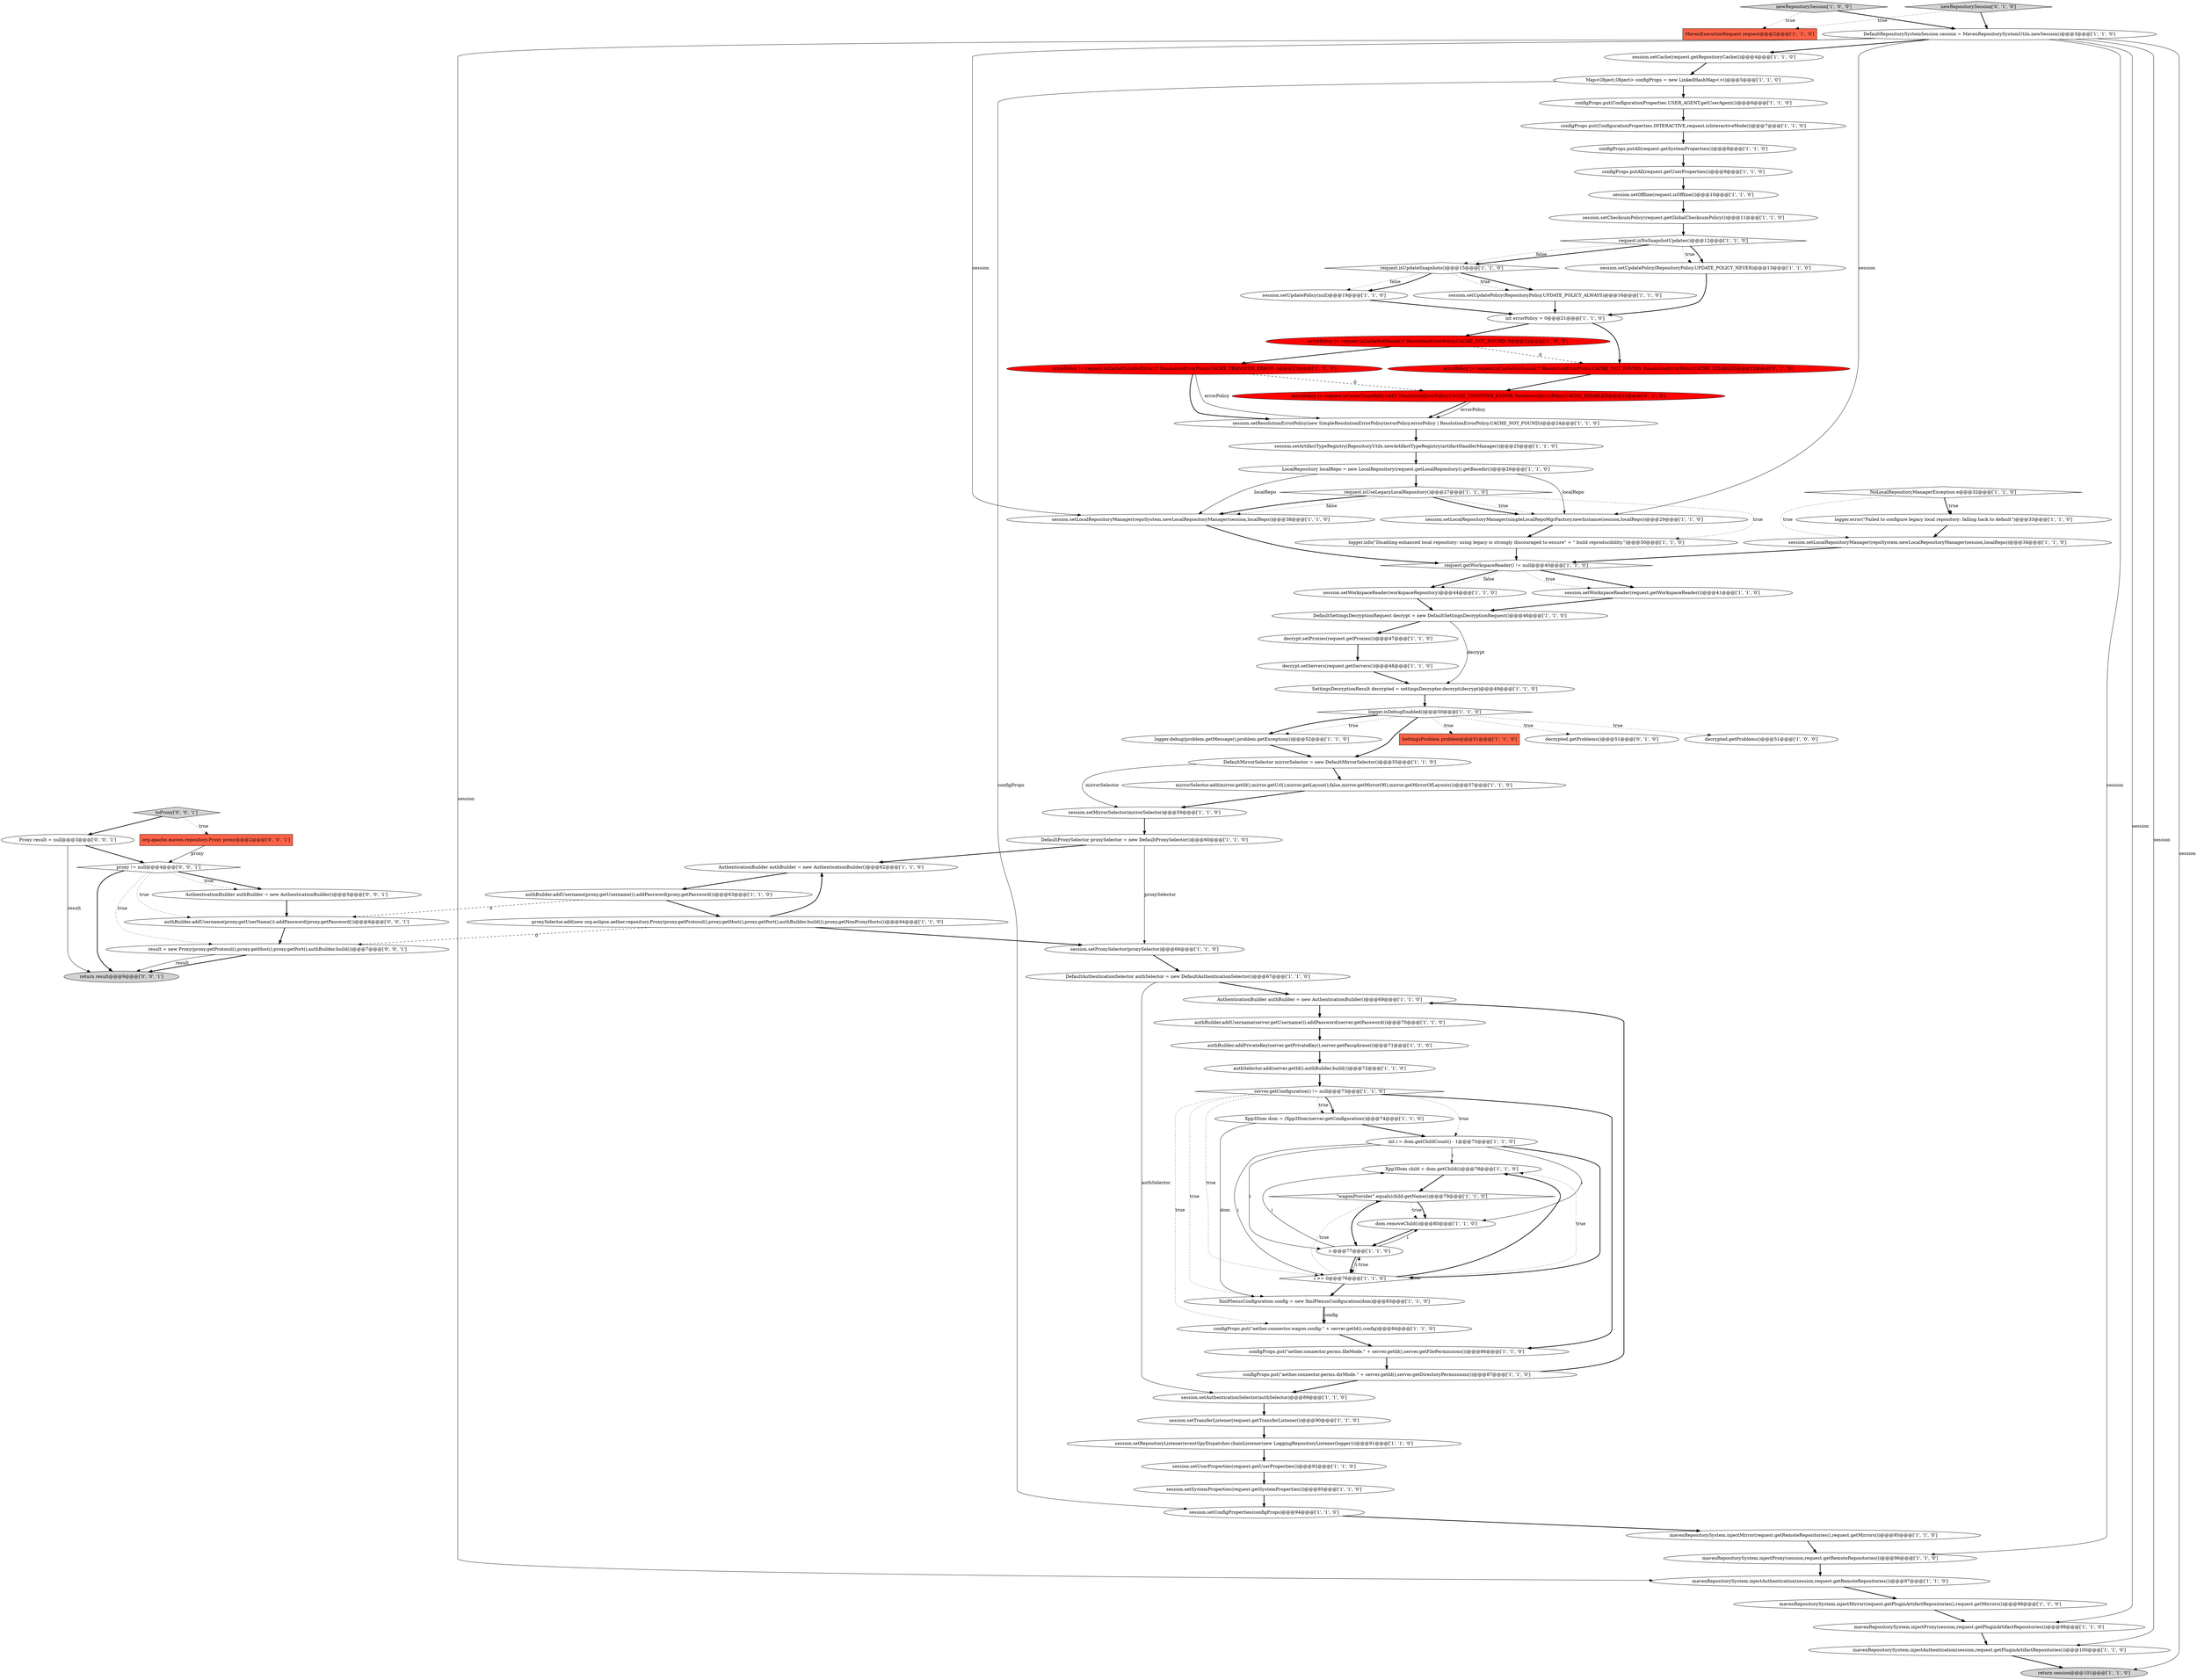 digraph {
53 [style = filled, label = "session.setUpdatePolicy(RepositoryPolicy.UPDATE_POLICY_NEVER)@@@13@@@['1', '1', '0']", fillcolor = white, shape = ellipse image = "AAA0AAABBB1BBB"];
4 [style = filled, label = "request.isUpdateSnapshots()@@@15@@@['1', '1', '0']", fillcolor = white, shape = diamond image = "AAA0AAABBB1BBB"];
46 [style = filled, label = "DefaultMirrorSelector mirrorSelector = new DefaultMirrorSelector()@@@55@@@['1', '1', '0']", fillcolor = white, shape = ellipse image = "AAA0AAABBB1BBB"];
81 [style = filled, label = "errorPolicy |= request.isCacheNotFound()? ResolutionErrorPolicy.CACHE_NOT_FOUND: ResolutionErrorPolicy.CACHE_DISABLED@@@22@@@['0', '1', '0']", fillcolor = red, shape = ellipse image = "AAA1AAABBB2BBB"];
19 [style = filled, label = "configProps.putAll(request.getUserProperties())@@@9@@@['1', '1', '0']", fillcolor = white, shape = ellipse image = "AAA0AAABBB1BBB"];
76 [style = filled, label = "mirrorSelector.add(mirror.getId(),mirror.getUrl(),mirror.getLayout(),false,mirror.getMirrorOf(),mirror.getMirrorOfLayouts())@@@57@@@['1', '1', '0']", fillcolor = white, shape = ellipse image = "AAA0AAABBB1BBB"];
28 [style = filled, label = "authSelector.add(server.getId(),authBuilder.build())@@@72@@@['1', '1', '0']", fillcolor = white, shape = ellipse image = "AAA0AAABBB1BBB"];
67 [style = filled, label = "server.getConfiguration() != null@@@73@@@['1', '1', '0']", fillcolor = white, shape = diamond image = "AAA0AAABBB1BBB"];
0 [style = filled, label = "authBuilder.addUsername(proxy.getUsername()).addPassword(proxy.getPassword())@@@63@@@['1', '1', '0']", fillcolor = white, shape = ellipse image = "AAA0AAABBB1BBB"];
74 [style = filled, label = "XmlPlexusConfiguration config = new XmlPlexusConfiguration(dom)@@@83@@@['1', '1', '0']", fillcolor = white, shape = ellipse image = "AAA0AAABBB1BBB"];
42 [style = filled, label = "mavenRepositorySystem.injectProxy(session,request.getRemoteRepositories())@@@96@@@['1', '1', '0']", fillcolor = white, shape = ellipse image = "AAA0AAABBB1BBB"];
73 [style = filled, label = "session.setWorkspaceReader(request.getWorkspaceReader())@@@41@@@['1', '1', '0']", fillcolor = white, shape = ellipse image = "AAA0AAABBB1BBB"];
35 [style = filled, label = "SettingsProblem problem@@@51@@@['1', '1', '0']", fillcolor = tomato, shape = box image = "AAA0AAABBB1BBB"];
33 [style = filled, label = "AuthenticationBuilder authBuilder = new AuthenticationBuilder()@@@69@@@['1', '1', '0']", fillcolor = white, shape = ellipse image = "AAA0AAABBB1BBB"];
26 [style = filled, label = "errorPolicy |= request.isCacheTransferError()? ResolutionErrorPolicy.CACHE_TRANSFER_ERROR: 0@@@23@@@['1', '0', '0']", fillcolor = red, shape = ellipse image = "AAA1AAABBB1BBB"];
61 [style = filled, label = "session.setCache(request.getRepositoryCache())@@@4@@@['1', '1', '0']", fillcolor = white, shape = ellipse image = "AAA0AAABBB1BBB"];
34 [style = filled, label = "session.setResolutionErrorPolicy(new SimpleResolutionErrorPolicy(errorPolicy,errorPolicy | ResolutionErrorPolicy.CACHE_NOT_FOUND))@@@24@@@['1', '1', '0']", fillcolor = white, shape = ellipse image = "AAA0AAABBB1BBB"];
37 [style = filled, label = "LocalRepository localRepo = new LocalRepository(request.getLocalRepository().getBasedir())@@@26@@@['1', '1', '0']", fillcolor = white, shape = ellipse image = "AAA0AAABBB1BBB"];
38 [style = filled, label = "int errorPolicy = 0@@@21@@@['1', '1', '0']", fillcolor = white, shape = ellipse image = "AAA0AAABBB1BBB"];
2 [style = filled, label = "session.setMirrorSelector(mirrorSelector)@@@59@@@['1', '1', '0']", fillcolor = white, shape = ellipse image = "AAA0AAABBB1BBB"];
21 [style = filled, label = "configProps.put(ConfigurationProperties.USER_AGENT,getUserAgent())@@@6@@@['1', '1', '0']", fillcolor = white, shape = ellipse image = "AAA0AAABBB1BBB"];
40 [style = filled, label = "mavenRepositorySystem.injectMirror(request.getPluginArtifactRepositories(),request.getMirrors())@@@98@@@['1', '1', '0']", fillcolor = white, shape = ellipse image = "AAA0AAABBB1BBB"];
12 [style = filled, label = "Xpp3Dom dom = (Xpp3Dom)server.getConfiguration()@@@74@@@['1', '1', '0']", fillcolor = white, shape = ellipse image = "AAA0AAABBB1BBB"];
14 [style = filled, label = "session.setConfigProperties(configProps)@@@94@@@['1', '1', '0']", fillcolor = white, shape = ellipse image = "AAA0AAABBB1BBB"];
32 [style = filled, label = "configProps.putAll(request.getSystemProperties())@@@8@@@['1', '1', '0']", fillcolor = white, shape = ellipse image = "AAA0AAABBB1BBB"];
89 [style = filled, label = "proxy != null@@@4@@@['0', '0', '1']", fillcolor = white, shape = diamond image = "AAA0AAABBB3BBB"];
86 [style = filled, label = "return result@@@9@@@['0', '0', '1']", fillcolor = lightgray, shape = ellipse image = "AAA0AAABBB3BBB"];
84 [style = filled, label = "authBuilder.addUsername(proxy.getUserName()).addPassword(proxy.getPassword())@@@6@@@['0', '0', '1']", fillcolor = white, shape = ellipse image = "AAA0AAABBB3BBB"];
39 [style = filled, label = "proxySelector.add(new org.eclipse.aether.repository.Proxy(proxy.getProtocol(),proxy.getHost(),proxy.getPort(),authBuilder.build()),proxy.getNonProxyHosts())@@@64@@@['1', '1', '0']", fillcolor = white, shape = ellipse image = "AAA0AAABBB1BBB"];
20 [style = filled, label = "mavenRepositorySystem.injectAuthentication(session,request.getPluginArtifactRepositories())@@@100@@@['1', '1', '0']", fillcolor = white, shape = ellipse image = "AAA0AAABBB1BBB"];
7 [style = filled, label = "session.setLocalRepositoryManager(simpleLocalRepoMgrFactory.newInstance(session,localRepo))@@@29@@@['1', '1', '0']", fillcolor = white, shape = ellipse image = "AAA0AAABBB1BBB"];
64 [style = filled, label = "logger.debug(problem.getMessage(),problem.getException())@@@52@@@['1', '1', '0']", fillcolor = white, shape = ellipse image = "AAA0AAABBB1BBB"];
77 [style = filled, label = "session.setRepositoryListener(eventSpyDispatcher.chainListener(new LoggingRepositoryListener(logger)))@@@91@@@['1', '1', '0']", fillcolor = white, shape = ellipse image = "AAA0AAABBB1BBB"];
11 [style = filled, label = "decrypt.setProxies(request.getProxies())@@@47@@@['1', '1', '0']", fillcolor = white, shape = ellipse image = "AAA0AAABBB1BBB"];
78 [style = filled, label = "decrypted.getProblems()@@@51@@@['0', '1', '0']", fillcolor = white, shape = ellipse image = "AAA0AAABBB2BBB"];
22 [style = filled, label = "decrypt.setServers(request.getServers())@@@48@@@['1', '1', '0']", fillcolor = white, shape = ellipse image = "AAA0AAABBB1BBB"];
68 [style = filled, label = "logger.error(\"Failed to configure legacy local repository: falling back to default\")@@@33@@@['1', '1', '0']", fillcolor = white, shape = ellipse image = "AAA0AAABBB1BBB"];
29 [style = filled, label = "session.setLocalRepositoryManager(repoSystem.newLocalRepositoryManager(session,localRepo))@@@38@@@['1', '1', '0']", fillcolor = white, shape = ellipse image = "AAA0AAABBB1BBB"];
88 [style = filled, label = "Proxy result = null@@@3@@@['0', '0', '1']", fillcolor = white, shape = ellipse image = "AAA0AAABBB3BBB"];
62 [style = filled, label = "mavenRepositorySystem.injectProxy(session,request.getPluginArtifactRepositories())@@@99@@@['1', '1', '0']", fillcolor = white, shape = ellipse image = "AAA0AAABBB1BBB"];
71 [style = filled, label = "session.setTransferListener(request.getTransferListener())@@@90@@@['1', '1', '0']", fillcolor = white, shape = ellipse image = "AAA0AAABBB1BBB"];
55 [style = filled, label = "return session@@@101@@@['1', '1', '0']", fillcolor = lightgray, shape = ellipse image = "AAA0AAABBB1BBB"];
30 [style = filled, label = "session.setOffline(request.isOffline())@@@10@@@['1', '1', '0']", fillcolor = white, shape = ellipse image = "AAA0AAABBB1BBB"];
5 [style = filled, label = "request.isNoSnapshotUpdates()@@@12@@@['1', '1', '0']", fillcolor = white, shape = diamond image = "AAA0AAABBB1BBB"];
49 [style = filled, label = "NoLocalRepositoryManagerException e@@@32@@@['1', '1', '0']", fillcolor = white, shape = diamond image = "AAA0AAABBB1BBB"];
18 [style = filled, label = "Map<Object,Object> configProps = new LinkedHashMap<>()@@@5@@@['1', '1', '0']", fillcolor = white, shape = ellipse image = "AAA0AAABBB1BBB"];
54 [style = filled, label = "Xpp3Dom child = dom.getChild(i)@@@78@@@['1', '1', '0']", fillcolor = white, shape = ellipse image = "AAA0AAABBB1BBB"];
63 [style = filled, label = "authBuilder.addPrivateKey(server.getPrivateKey(),server.getPassphrase())@@@71@@@['1', '1', '0']", fillcolor = white, shape = ellipse image = "AAA0AAABBB1BBB"];
13 [style = filled, label = "i >= 0@@@76@@@['1', '1', '0']", fillcolor = white, shape = diamond image = "AAA0AAABBB1BBB"];
25 [style = filled, label = "request.isUseLegacyLocalRepository()@@@27@@@['1', '1', '0']", fillcolor = white, shape = diamond image = "AAA0AAABBB1BBB"];
27 [style = filled, label = "errorPolicy |= request.isCacheNotFound()? ResolutionErrorPolicy.CACHE_NOT_FOUND: 0@@@22@@@['1', '0', '0']", fillcolor = red, shape = ellipse image = "AAA1AAABBB1BBB"];
8 [style = filled, label = "int i = dom.getChildCount() - 1@@@75@@@['1', '1', '0']", fillcolor = white, shape = ellipse image = "AAA0AAABBB1BBB"];
43 [style = filled, label = "session.setAuthenticationSelector(authSelector)@@@89@@@['1', '1', '0']", fillcolor = white, shape = ellipse image = "AAA0AAABBB1BBB"];
75 [style = filled, label = "session.setWorkspaceReader(workspaceRepository)@@@44@@@['1', '1', '0']", fillcolor = white, shape = ellipse image = "AAA0AAABBB1BBB"];
72 [style = filled, label = "MavenExecutionRequest request@@@2@@@['1', '1', '0']", fillcolor = tomato, shape = box image = "AAA0AAABBB1BBB"];
70 [style = filled, label = "configProps.put(\"aether.connector.perms.dirMode.\" + server.getId(),server.getDirectoryPermissions())@@@87@@@['1', '1', '0']", fillcolor = white, shape = ellipse image = "AAA0AAABBB1BBB"];
57 [style = filled, label = "DefaultProxySelector proxySelector = new DefaultProxySelector()@@@60@@@['1', '1', '0']", fillcolor = white, shape = ellipse image = "AAA0AAABBB1BBB"];
60 [style = filled, label = "newRepositorySession['1', '0', '0']", fillcolor = lightgray, shape = diamond image = "AAA0AAABBB1BBB"];
15 [style = filled, label = "SettingsDecryptionResult decrypted = settingsDecrypter.decrypt(decrypt)@@@49@@@['1', '1', '0']", fillcolor = white, shape = ellipse image = "AAA0AAABBB1BBB"];
80 [style = filled, label = "newRepositorySession['0', '1', '0']", fillcolor = lightgray, shape = diamond image = "AAA0AAABBB2BBB"];
16 [style = filled, label = "session.setLocalRepositoryManager(repoSystem.newLocalRepositoryManager(session,localRepo))@@@34@@@['1', '1', '0']", fillcolor = white, shape = ellipse image = "AAA0AAABBB1BBB"];
56 [style = filled, label = "logger.info(\"Disabling enhanced local repository: using legacy is strongly discouraged to ensure\" + \" build reproducibility.\")@@@30@@@['1', '1', '0']", fillcolor = white, shape = ellipse image = "AAA0AAABBB1BBB"];
59 [style = filled, label = "configProps.put(ConfigurationProperties.INTERACTIVE,request.isInteractiveMode())@@@7@@@['1', '1', '0']", fillcolor = white, shape = ellipse image = "AAA0AAABBB1BBB"];
9 [style = filled, label = "DefaultSettingsDecryptionRequest decrypt = new DefaultSettingsDecryptionRequest()@@@46@@@['1', '1', '0']", fillcolor = white, shape = ellipse image = "AAA0AAABBB1BBB"];
44 [style = filled, label = "session.setChecksumPolicy(request.getGlobalChecksumPolicy())@@@11@@@['1', '1', '0']", fillcolor = white, shape = ellipse image = "AAA0AAABBB1BBB"];
69 [style = filled, label = "configProps.put(\"aether.connector.perms.fileMode.\" + server.getId(),server.getFilePermissions())@@@86@@@['1', '1', '0']", fillcolor = white, shape = ellipse image = "AAA0AAABBB1BBB"];
10 [style = filled, label = "session.setUserProperties(request.getUserProperties())@@@92@@@['1', '1', '0']", fillcolor = white, shape = ellipse image = "AAA0AAABBB1BBB"];
6 [style = filled, label = "decrypted.getProblems()@@@51@@@['1', '0', '0']", fillcolor = white, shape = ellipse image = "AAA0AAABBB1BBB"];
50 [style = filled, label = "request.getWorkspaceReader() != null@@@40@@@['1', '1', '0']", fillcolor = white, shape = diamond image = "AAA0AAABBB1BBB"];
51 [style = filled, label = "AuthenticationBuilder authBuilder = new AuthenticationBuilder()@@@62@@@['1', '1', '0']", fillcolor = white, shape = ellipse image = "AAA0AAABBB1BBB"];
83 [style = filled, label = "result = new Proxy(proxy.getProtocol(),proxy.getHost(),proxy.getPort(),authBuilder.build())@@@7@@@['0', '0', '1']", fillcolor = white, shape = ellipse image = "AAA0AAABBB3BBB"];
58 [style = filled, label = "DefaultAuthenticationSelector authSelector = new DefaultAuthenticationSelector()@@@67@@@['1', '1', '0']", fillcolor = white, shape = ellipse image = "AAA0AAABBB1BBB"];
36 [style = filled, label = "dom.removeChild(i)@@@80@@@['1', '1', '0']", fillcolor = white, shape = ellipse image = "AAA0AAABBB1BBB"];
1 [style = filled, label = "mavenRepositorySystem.injectAuthentication(session,request.getRemoteRepositories())@@@97@@@['1', '1', '0']", fillcolor = white, shape = ellipse image = "AAA0AAABBB1BBB"];
41 [style = filled, label = "\"wagonProvider\".equals(child.getName())@@@79@@@['1', '1', '0']", fillcolor = white, shape = diamond image = "AAA0AAABBB1BBB"];
45 [style = filled, label = "logger.isDebugEnabled()@@@50@@@['1', '1', '0']", fillcolor = white, shape = diamond image = "AAA0AAABBB1BBB"];
23 [style = filled, label = "authBuilder.addUsername(server.getUsername()).addPassword(server.getPassword())@@@70@@@['1', '1', '0']", fillcolor = white, shape = ellipse image = "AAA0AAABBB1BBB"];
52 [style = filled, label = "mavenRepositorySystem.injectMirror(request.getRemoteRepositories(),request.getMirrors())@@@95@@@['1', '1', '0']", fillcolor = white, shape = ellipse image = "AAA0AAABBB1BBB"];
3 [style = filled, label = "session.setSystemProperties(request.getSystemProperties())@@@93@@@['1', '1', '0']", fillcolor = white, shape = ellipse image = "AAA0AAABBB1BBB"];
17 [style = filled, label = "i--@@@77@@@['1', '1', '0']", fillcolor = white, shape = ellipse image = "AAA0AAABBB1BBB"];
31 [style = filled, label = "session.setUpdatePolicy(null)@@@19@@@['1', '1', '0']", fillcolor = white, shape = ellipse image = "AAA0AAABBB1BBB"];
79 [style = filled, label = "errorPolicy |= request.isCacheTransferError()? ResolutionErrorPolicy.CACHE_TRANSFER_ERROR: ResolutionErrorPolicy.CACHE_DISABLED@@@23@@@['0', '1', '0']", fillcolor = red, shape = ellipse image = "AAA1AAABBB2BBB"];
24 [style = filled, label = "configProps.put(\"aether.connector.wagon.config.\" + server.getId(),config)@@@84@@@['1', '1', '0']", fillcolor = white, shape = ellipse image = "AAA0AAABBB1BBB"];
47 [style = filled, label = "DefaultRepositorySystemSession session = MavenRepositorySystemUtils.newSession()@@@3@@@['1', '1', '0']", fillcolor = white, shape = ellipse image = "AAA0AAABBB1BBB"];
82 [style = filled, label = "AuthenticationBuilder authBuilder = new AuthenticationBuilder()@@@5@@@['0', '0', '1']", fillcolor = white, shape = ellipse image = "AAA0AAABBB3BBB"];
66 [style = filled, label = "session.setArtifactTypeRegistry(RepositoryUtils.newArtifactTypeRegistry(artifactHandlerManager))@@@25@@@['1', '1', '0']", fillcolor = white, shape = ellipse image = "AAA0AAABBB1BBB"];
87 [style = filled, label = "toProxy['0', '0', '1']", fillcolor = lightgray, shape = diamond image = "AAA0AAABBB3BBB"];
48 [style = filled, label = "session.setUpdatePolicy(RepositoryPolicy.UPDATE_POLICY_ALWAYS)@@@16@@@['1', '1', '0']", fillcolor = white, shape = ellipse image = "AAA0AAABBB1BBB"];
65 [style = filled, label = "session.setProxySelector(proxySelector)@@@66@@@['1', '1', '0']", fillcolor = white, shape = ellipse image = "AAA0AAABBB1BBB"];
85 [style = filled, label = "org.apache.maven.repository.Proxy proxy@@@2@@@['0', '0', '1']", fillcolor = tomato, shape = box image = "AAA0AAABBB3BBB"];
22->15 [style = bold, label=""];
9->11 [style = bold, label=""];
50->73 [style = dotted, label="true"];
39->83 [style = dashed, label="0"];
13->41 [style = dotted, label="true"];
26->34 [style = bold, label=""];
25->29 [style = dotted, label="false"];
73->9 [style = bold, label=""];
25->29 [style = bold, label=""];
26->79 [style = dashed, label="0"];
67->24 [style = dotted, label="true"];
67->69 [style = bold, label=""];
41->36 [style = dotted, label="true"];
70->43 [style = bold, label=""];
60->47 [style = bold, label=""];
39->51 [style = bold, label=""];
63->28 [style = bold, label=""];
46->76 [style = bold, label=""];
81->79 [style = bold, label=""];
80->72 [style = dotted, label="true"];
4->31 [style = dotted, label="false"];
67->74 [style = dotted, label="true"];
42->1 [style = bold, label=""];
36->17 [style = bold, label=""];
53->38 [style = bold, label=""];
45->64 [style = bold, label=""];
74->24 [style = solid, label="config"];
83->86 [style = bold, label=""];
0->84 [style = dashed, label="0"];
49->68 [style = dotted, label="true"];
13->17 [style = dotted, label="true"];
40->62 [style = bold, label=""];
80->47 [style = bold, label=""];
9->15 [style = solid, label="decrypt"];
50->75 [style = bold, label=""];
57->51 [style = bold, label=""];
67->13 [style = dotted, label="true"];
59->32 [style = bold, label=""];
8->36 [style = solid, label="i"];
89->83 [style = dotted, label="true"];
70->33 [style = bold, label=""];
51->0 [style = bold, label=""];
26->34 [style = solid, label="errorPolicy"];
21->59 [style = bold, label=""];
54->41 [style = bold, label=""];
25->7 [style = bold, label=""];
27->81 [style = dashed, label="0"];
76->2 [style = bold, label=""];
62->20 [style = bold, label=""];
33->23 [style = bold, label=""];
52->42 [style = bold, label=""];
47->29 [style = solid, label="session"];
57->65 [style = solid, label="proxySelector"];
56->50 [style = bold, label=""];
61->18 [style = bold, label=""];
60->72 [style = dotted, label="true"];
5->53 [style = bold, label=""];
14->52 [style = bold, label=""];
47->62 [style = solid, label="session"];
45->46 [style = bold, label=""];
68->16 [style = bold, label=""];
47->1 [style = solid, label="session"];
30->44 [style = bold, label=""];
0->39 [style = bold, label=""];
27->26 [style = bold, label=""];
75->9 [style = bold, label=""];
85->89 [style = solid, label="proxy"];
49->68 [style = bold, label=""];
74->24 [style = bold, label=""];
24->69 [style = bold, label=""];
47->55 [style = solid, label="session"];
50->75 [style = dotted, label="false"];
7->56 [style = bold, label=""];
67->8 [style = dotted, label="true"];
37->25 [style = bold, label=""];
47->61 [style = bold, label=""];
13->54 [style = bold, label=""];
77->10 [style = bold, label=""];
38->81 [style = bold, label=""];
89->86 [style = bold, label=""];
38->27 [style = bold, label=""];
47->7 [style = solid, label="session"];
17->36 [style = solid, label="i"];
67->12 [style = bold, label=""];
13->74 [style = bold, label=""];
31->38 [style = bold, label=""];
12->74 [style = solid, label="dom"];
32->19 [style = bold, label=""];
25->7 [style = dotted, label="true"];
16->50 [style = bold, label=""];
67->12 [style = dotted, label="true"];
58->43 [style = solid, label="authSelector"];
4->31 [style = bold, label=""];
89->84 [style = dotted, label="true"];
2->57 [style = bold, label=""];
41->36 [style = bold, label=""];
87->85 [style = dotted, label="true"];
17->13 [style = solid, label="i"];
5->53 [style = dotted, label="true"];
29->50 [style = bold, label=""];
17->54 [style = solid, label="i"];
12->8 [style = bold, label=""];
5->4 [style = bold, label=""];
23->63 [style = bold, label=""];
11->22 [style = bold, label=""];
17->13 [style = bold, label=""];
37->7 [style = solid, label="localRepo"];
89->82 [style = bold, label=""];
18->21 [style = bold, label=""];
4->48 [style = bold, label=""];
88->86 [style = solid, label="result"];
44->5 [style = bold, label=""];
37->29 [style = solid, label="localRepo"];
8->17 [style = solid, label="i"];
8->13 [style = bold, label=""];
45->6 [style = dotted, label="true"];
49->16 [style = dotted, label="true"];
5->4 [style = dotted, label="false"];
89->82 [style = dotted, label="true"];
43->71 [style = bold, label=""];
34->66 [style = bold, label=""];
15->45 [style = bold, label=""];
28->67 [style = bold, label=""];
1->40 [style = bold, label=""];
47->42 [style = solid, label="session"];
45->78 [style = dotted, label="true"];
3->14 [style = bold, label=""];
88->89 [style = bold, label=""];
10->3 [style = bold, label=""];
83->86 [style = solid, label="result"];
79->34 [style = bold, label=""];
64->46 [style = bold, label=""];
39->65 [style = bold, label=""];
20->55 [style = bold, label=""];
8->13 [style = solid, label="i"];
45->64 [style = dotted, label="true"];
58->33 [style = bold, label=""];
41->17 [style = bold, label=""];
65->58 [style = bold, label=""];
48->38 [style = bold, label=""];
71->77 [style = bold, label=""];
82->84 [style = bold, label=""];
47->20 [style = solid, label="session"];
4->48 [style = dotted, label="true"];
87->88 [style = bold, label=""];
50->73 [style = bold, label=""];
8->54 [style = solid, label="i"];
66->37 [style = bold, label=""];
25->56 [style = dotted, label="true"];
45->35 [style = dotted, label="true"];
79->34 [style = solid, label="errorPolicy"];
69->70 [style = bold, label=""];
18->14 [style = solid, label="configProps"];
46->2 [style = solid, label="mirrorSelector"];
84->83 [style = bold, label=""];
13->54 [style = dotted, label="true"];
19->30 [style = bold, label=""];
}
